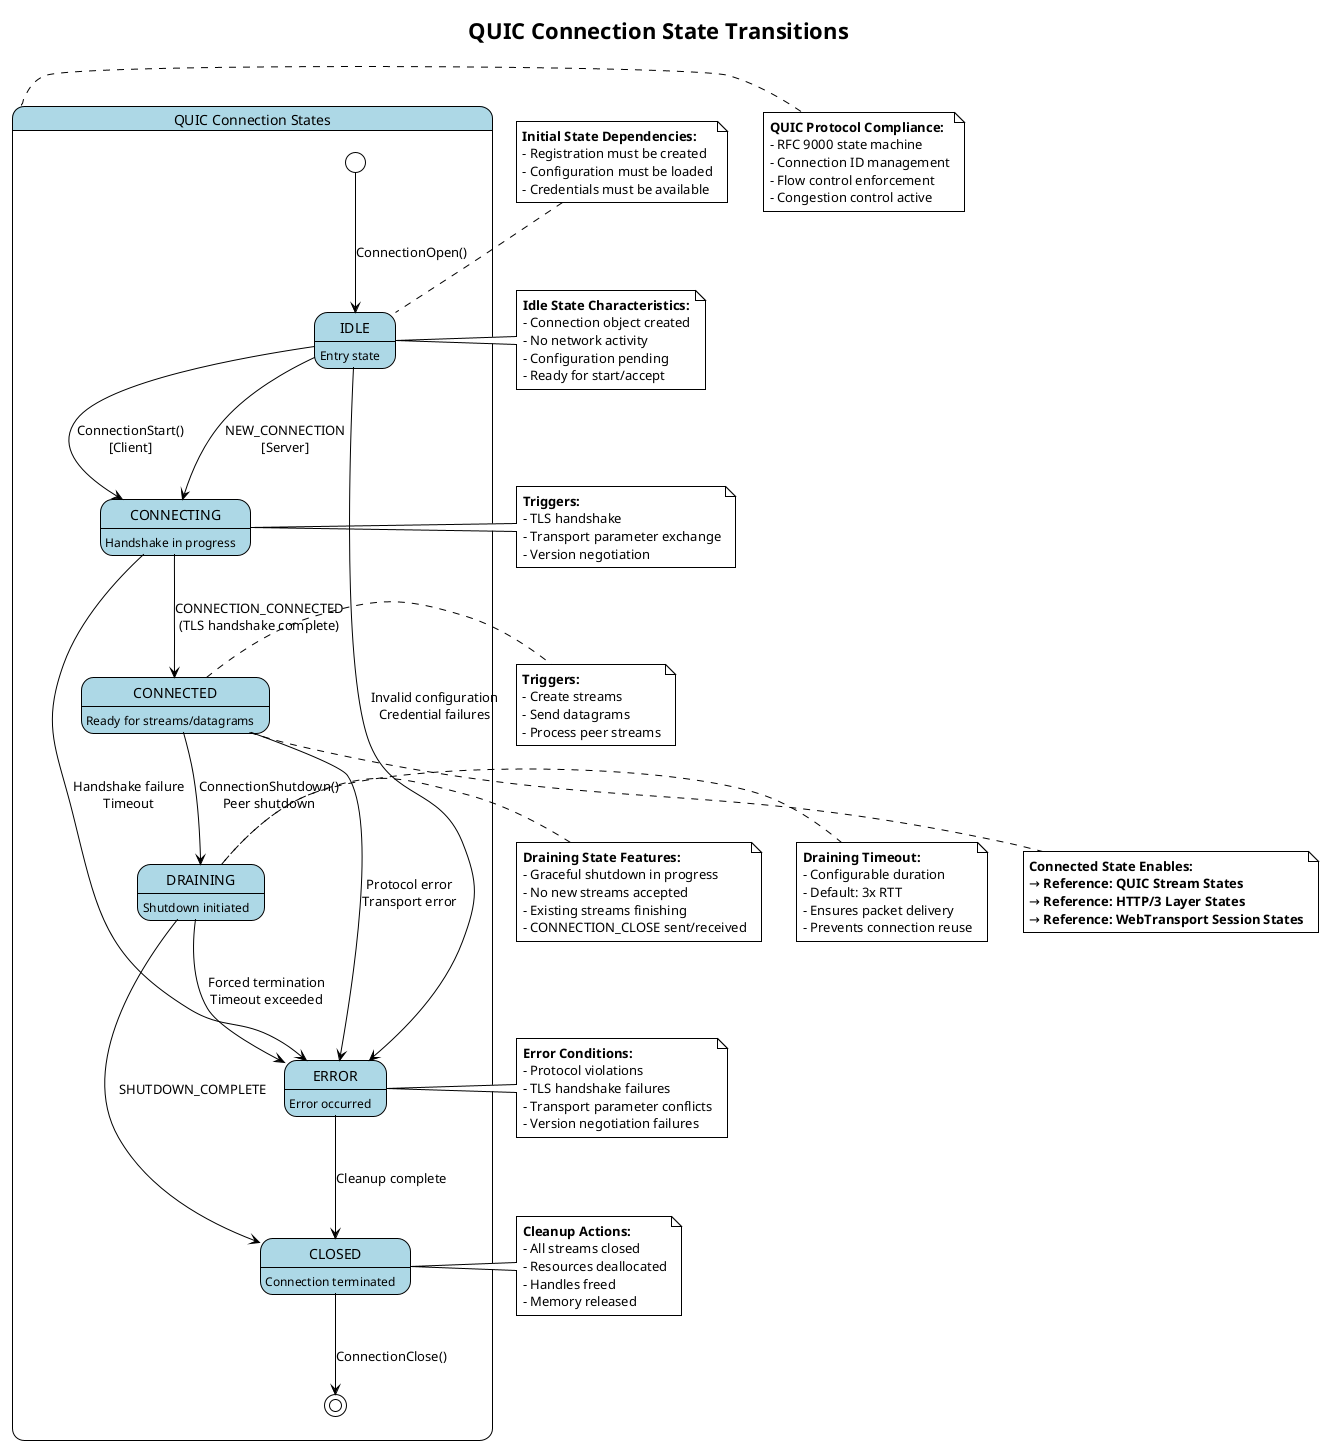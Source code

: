 ﻿@startuml
!theme plain
skinparam state {
  BackgroundColor lightblue
  BorderColor black
  ArrowColor black
}

title QUIC Connection State Transitions

state "QUIC Connection States" as QUICConn {
  state IDLE : Entry state
  state CONNECTING : Handshake in progress
  state CONNECTED : Ready for streams/datagrams
  state DRAINING : Shutdown initiated
  state CLOSED : Connection terminated
  state ERROR : Error occurred

  [*] --> IDLE : ConnectionOpen()
  IDLE --> CONNECTING : ConnectionStart()\n[Client]
  IDLE --> CONNECTING : NEW_CONNECTION\n[Server]
  CONNECTING --> CONNECTED : CONNECTION_CONNECTED\n(TLS handshake complete)
  CONNECTING --> ERROR : Handshake failure\nTimeout
  CONNECTED --> DRAINING : ConnectionShutdown()\nPeer shutdown
  CONNECTED --> ERROR : Protocol error\nTransport error
  DRAINING --> CLOSED : SHUTDOWN_COMPLETE
  ERROR --> CLOSED : Cleanup complete
  CLOSED --> [*] : ConnectionClose()
}

' State-specific annotations preserved from original
note right of CONNECTING : **Triggers:**\n- TLS handshake\n- Transport parameter exchange\n- Version negotiation

note right of CONNECTED : **Triggers:**\n- Create streams\n- Send datagrams\n- Process peer streams

note left of DRAINING : **Draining State Features:**\n- Graceful shutdown in progress\n- No new streams accepted\n- Existing streams finishing\n- CONNECTION_CLOSE sent/received

note left of ERROR : **Error Conditions:**\n- Protocol violations\n- TLS handshake failures\n- Transport parameter conflicts\n- Version negotiation failures

note left of CLOSED : **Cleanup Actions:**\n- All streams closed\n- Resources deallocated\n- Handles freed\n- Memory released

' Cross-state dependencies and references
note top of IDLE : **Initial State Dependencies:**\n- Registration must be created\n- Configuration must be loaded\n- Credentials must be available

note bottom of CONNECTED : **Connected State Enables:**\n→ **Reference: QUIC Stream States**\n→ **Reference: HTTP/3 Layer States**\n→ **Reference: WebTransport Session States**

' Protocol compliance notes
note right of QUICConn : **QUIC Protocol Compliance:**\n- RFC 9000 state machine\n- Connection ID management\n- Flow control enforcement\n- Congestion control active

' Error handling paths
IDLE --> ERROR : Invalid configuration\nCredential failures
DRAINING --> ERROR : Forced termination\nTimeout exceeded

' Additional state annotations
note left of IDLE : **Idle State Characteristics:**\n- Connection object created\n- No network activity\n- Configuration pending\n- Ready for start/accept

note right of DRAINING : **Draining Timeout:**\n- Configurable duration\n- Default: 3x RTT\n- Ensures packet delivery\n- Prevents connection reuse

@enduml
